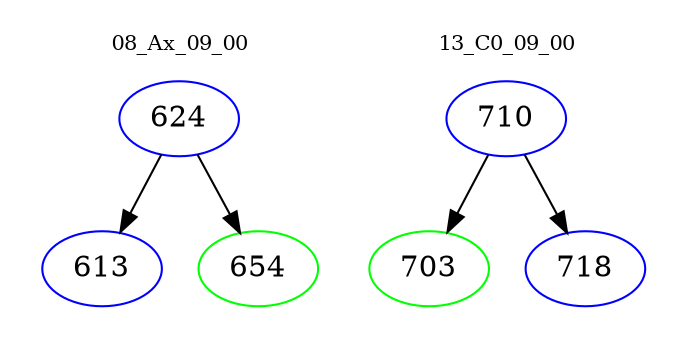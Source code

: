 digraph{
subgraph cluster_0 {
color = white
label = "08_Ax_09_00";
fontsize=10;
T0_624 [label="624", color="blue"]
T0_624 -> T0_613 [color="black"]
T0_613 [label="613", color="blue"]
T0_624 -> T0_654 [color="black"]
T0_654 [label="654", color="green"]
}
subgraph cluster_1 {
color = white
label = "13_C0_09_00";
fontsize=10;
T1_710 [label="710", color="blue"]
T1_710 -> T1_703 [color="black"]
T1_703 [label="703", color="green"]
T1_710 -> T1_718 [color="black"]
T1_718 [label="718", color="blue"]
}
}
